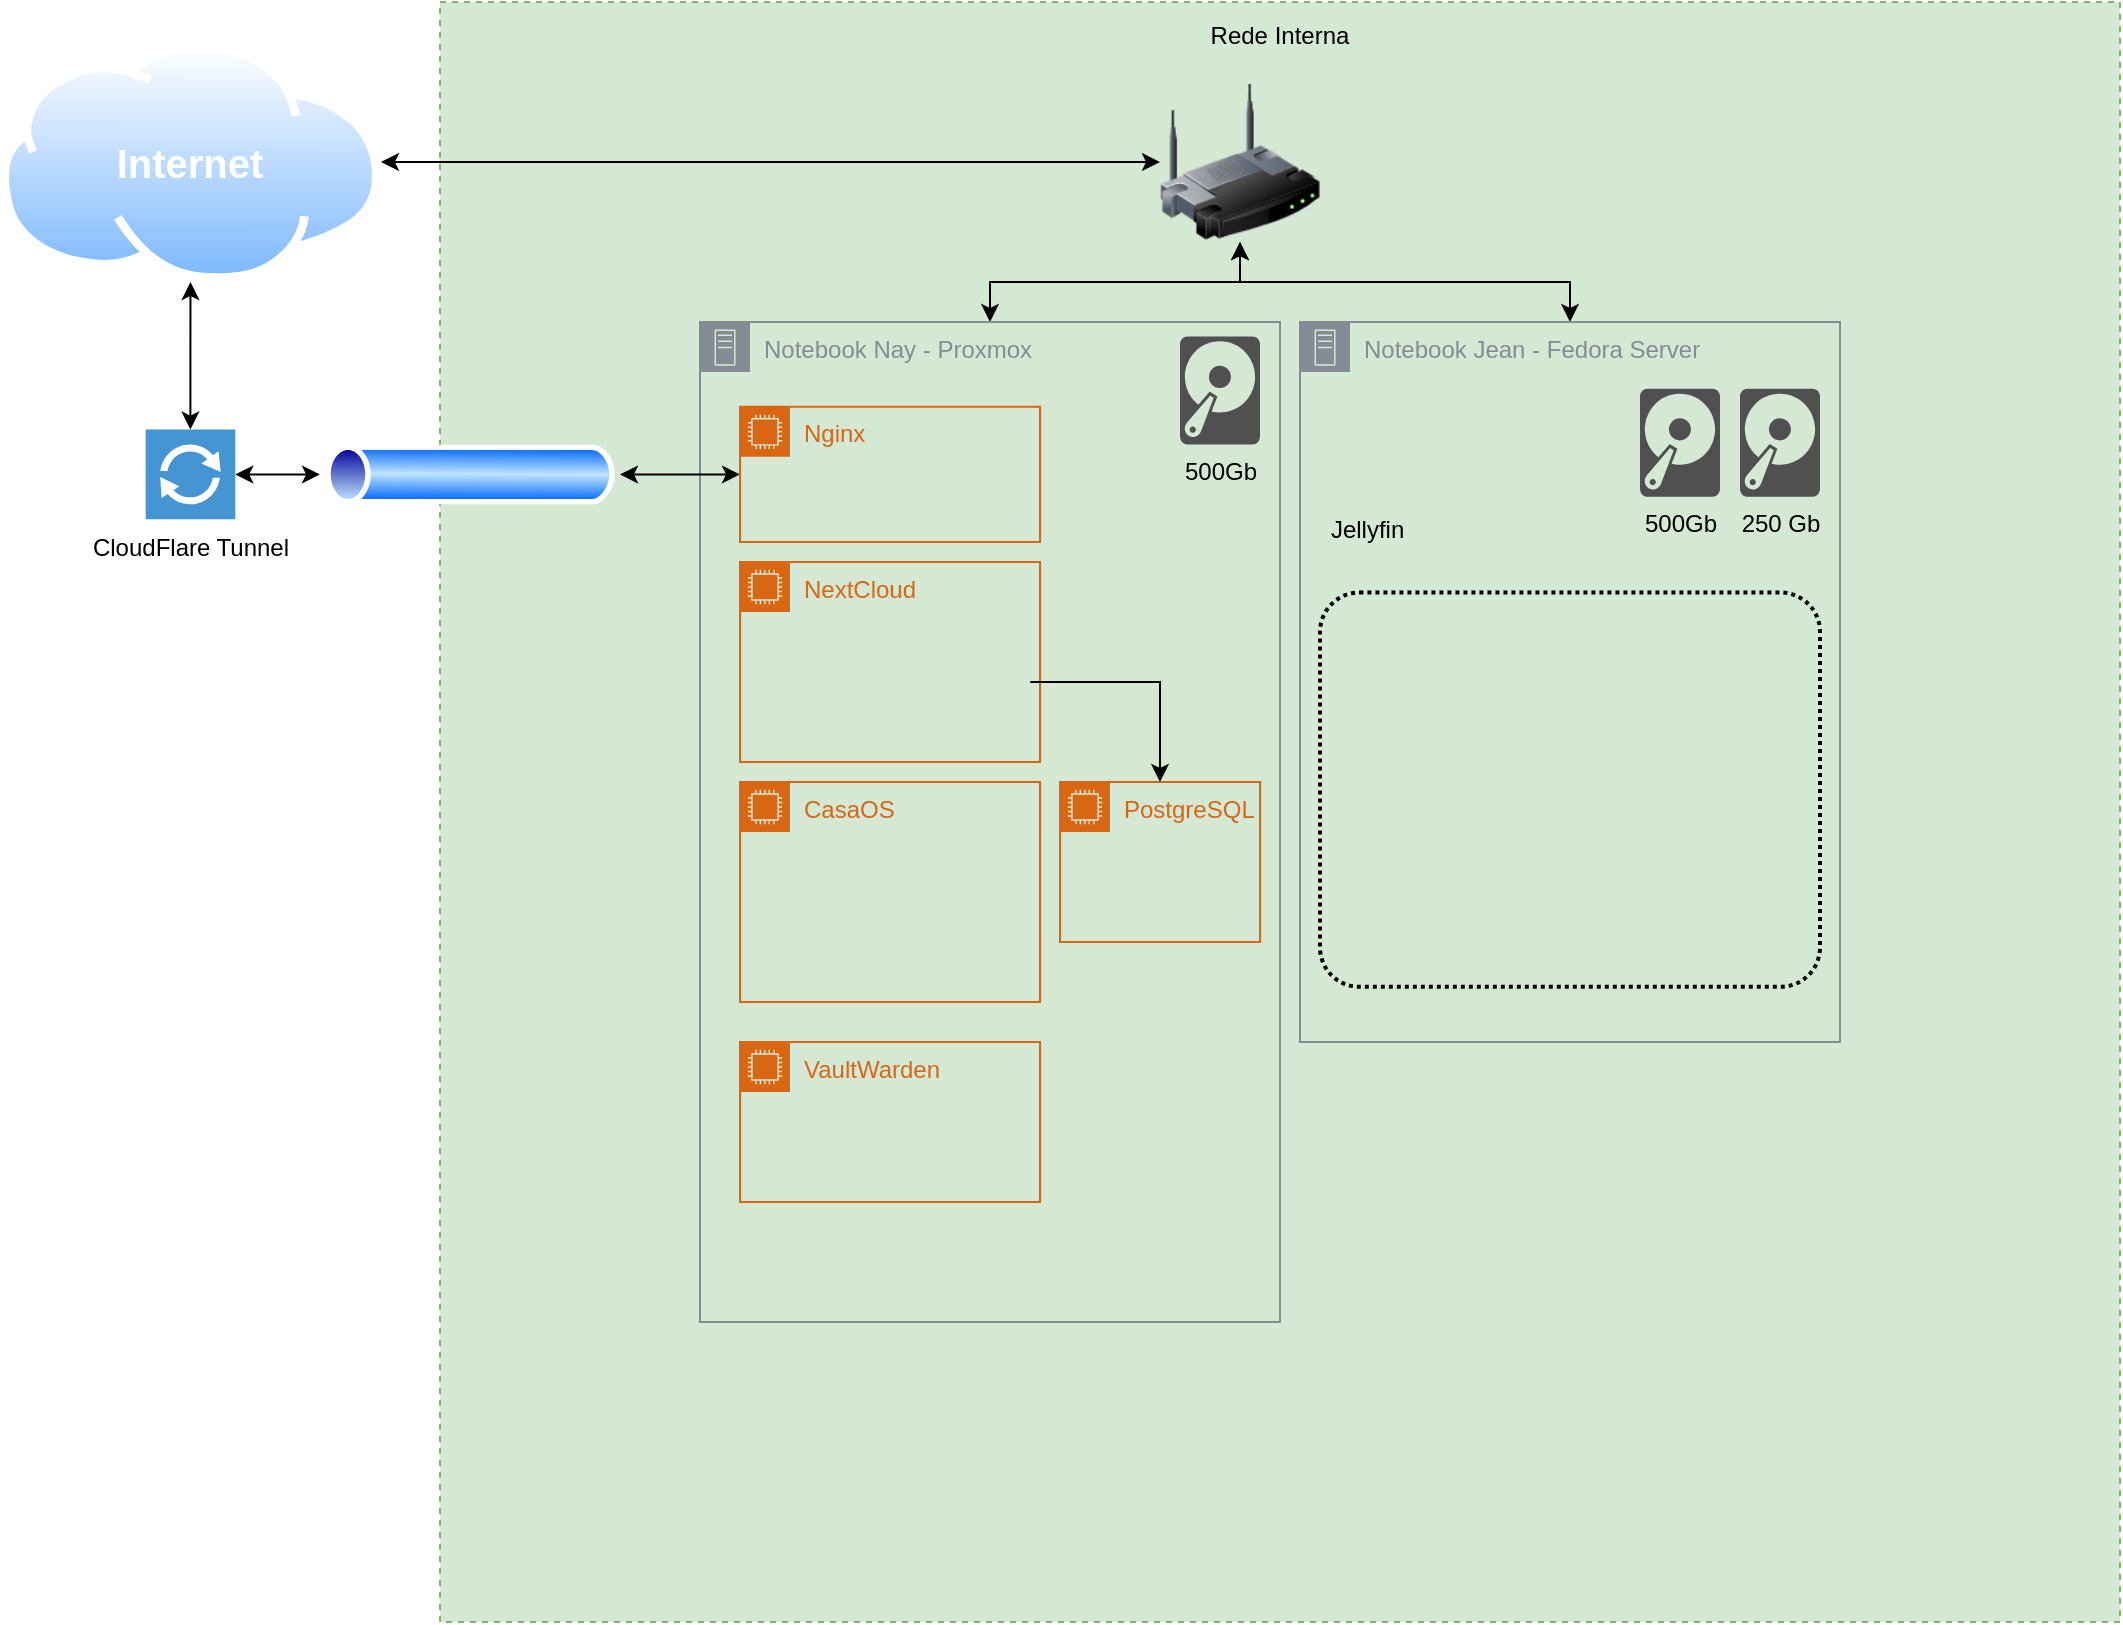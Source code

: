 <mxfile version="24.6.4" type="device">
  <diagram name="Page-1" id="zfBJGtxc6Zfd1PTdIQDz">
    <mxGraphModel dx="1187" dy="660" grid="1" gridSize="10" guides="1" tooltips="1" connect="1" arrows="1" fold="1" page="1" pageScale="1" pageWidth="1100" pageHeight="850" math="0" shadow="0">
      <root>
        <mxCell id="0" />
        <mxCell id="1" parent="0" />
        <mxCell id="TqdNeJ70F_WKeH42LaLh-2" value="Rede Interna" style="outlineConnect=0;html=1;whiteSpace=wrap;fontSize=12;fontStyle=0;strokeColor=#82b366;fillColor=#d5e8d4;verticalAlign=top;align=center;dashed=1;spacingTop=3;movable=0;resizable=0;rotatable=0;deletable=0;editable=0;locked=1;connectable=0;" parent="1" vertex="1">
          <mxGeometry x="230" y="10" width="840" height="810" as="geometry" />
        </mxCell>
        <mxCell id="TqdNeJ70F_WKeH42LaLh-6" value="" style="edgeStyle=orthogonalEdgeStyle;rounded=0;orthogonalLoop=1;jettySize=auto;html=1;startArrow=classic;startFill=1;" parent="1" source="TqdNeJ70F_WKeH42LaLh-4" target="TqdNeJ70F_WKeH42LaLh-3" edge="1">
          <mxGeometry relative="1" as="geometry" />
        </mxCell>
        <mxCell id="TqdNeJ70F_WKeH42LaLh-9" value="" style="edgeStyle=orthogonalEdgeStyle;rounded=0;orthogonalLoop=1;jettySize=auto;html=1;startArrow=classic;startFill=1;" parent="1" source="TqdNeJ70F_WKeH42LaLh-4" target="TqdNeJ70F_WKeH42LaLh-8" edge="1">
          <mxGeometry relative="1" as="geometry" />
        </mxCell>
        <mxCell id="TqdNeJ70F_WKeH42LaLh-4" value="CloudFlare Tunnel" style="pointerEvents=1;shadow=0;dashed=0;html=1;strokeColor=none;fillColor=#4495D1;labelPosition=center;verticalLabelPosition=bottom;verticalAlign=top;align=center;outlineConnect=0;shape=mxgraph.veeam.2d.proxy;" parent="1" vertex="1">
          <mxGeometry x="82.84" y="223.8" width="44.8" height="44.8" as="geometry" />
        </mxCell>
        <mxCell id="TqdNeJ70F_WKeH42LaLh-8" value="" style="image;aspect=fixed;perimeter=ellipsePerimeter;html=1;align=center;shadow=0;dashed=0;spacingTop=3;image=img/lib/active_directory/tunnel.svg;rotation=0;" parent="1" vertex="1">
          <mxGeometry x="170" y="231.2" width="150" height="30" as="geometry" />
        </mxCell>
        <mxCell id="TqdNeJ70F_WKeH42LaLh-11" value="" style="group" parent="1" vertex="1" connectable="0">
          <mxGeometry x="10" y="30" width="190.48" height="120" as="geometry" />
        </mxCell>
        <mxCell id="TqdNeJ70F_WKeH42LaLh-3" value="" style="image;aspect=fixed;perimeter=ellipsePerimeter;html=1;align=center;shadow=0;dashed=0;spacingTop=3;image=img/lib/active_directory/internet_cloud.svg;" parent="TqdNeJ70F_WKeH42LaLh-11" vertex="1">
          <mxGeometry width="190.48" height="120" as="geometry" />
        </mxCell>
        <mxCell id="TqdNeJ70F_WKeH42LaLh-7" value="Internet" style="text;html=1;align=center;verticalAlign=middle;whiteSpace=wrap;rounded=0;labelBackgroundColor=none;labelBorderColor=none;textShadow=0;fontColor=#FFFFFF;fontStyle=1;fontSize=20;" parent="TqdNeJ70F_WKeH42LaLh-11" vertex="1">
          <mxGeometry x="65.24" y="45" width="60" height="30" as="geometry" />
        </mxCell>
        <mxCell id="TqdNeJ70F_WKeH42LaLh-18" value="" style="edgeStyle=orthogonalEdgeStyle;rounded=0;orthogonalLoop=1;jettySize=auto;html=1;startArrow=classic;startFill=1;" parent="1" source="TqdNeJ70F_WKeH42LaLh-12" target="TqdNeJ70F_WKeH42LaLh-13" edge="1">
          <mxGeometry relative="1" as="geometry" />
        </mxCell>
        <mxCell id="TqdNeJ70F_WKeH42LaLh-12" value="Notebook Nay - Proxmox" style="sketch=0;outlineConnect=0;gradientColor=none;html=1;whiteSpace=wrap;fontSize=12;fontStyle=0;shape=mxgraph.aws4.group;grIcon=mxgraph.aws4.group_on_premise;strokeColor=#858B94;fillColor=none;verticalAlign=top;align=left;spacingLeft=30;fontColor=#858B94;dashed=0;movable=0;resizable=0;rotatable=0;deletable=0;editable=0;locked=1;connectable=0;" parent="1" vertex="1">
          <mxGeometry x="360" y="170" width="290" height="500" as="geometry" />
        </mxCell>
        <mxCell id="TqdNeJ70F_WKeH42LaLh-13" value="" style="image;html=1;image=img/lib/clip_art/networking/Wireless_Router_128x128.png" parent="1" vertex="1">
          <mxGeometry x="590" y="50" width="80" height="80" as="geometry" />
        </mxCell>
        <mxCell id="TqdNeJ70F_WKeH42LaLh-14" value="" style="edgeStyle=orthogonalEdgeStyle;rounded=0;orthogonalLoop=1;jettySize=auto;html=1;startArrow=classic;startFill=1;" parent="1" source="TqdNeJ70F_WKeH42LaLh-3" target="TqdNeJ70F_WKeH42LaLh-13" edge="1">
          <mxGeometry relative="1" as="geometry" />
        </mxCell>
        <mxCell id="TqdNeJ70F_WKeH42LaLh-16" value="500Gb" style="sketch=0;pointerEvents=1;shadow=0;dashed=0;html=1;strokeColor=none;fillColor=#505050;labelPosition=center;verticalLabelPosition=bottom;verticalAlign=top;outlineConnect=0;align=center;shape=mxgraph.office.devices.hard_disk;" parent="1" vertex="1">
          <mxGeometry x="600" y="177.2" width="40" height="54" as="geometry" />
        </mxCell>
        <mxCell id="TqdNeJ70F_WKeH42LaLh-21" value="" style="edgeStyle=orthogonalEdgeStyle;rounded=0;orthogonalLoop=1;jettySize=auto;html=1;startArrow=classic;startFill=1;" parent="1" source="TqdNeJ70F_WKeH42LaLh-20" target="TqdNeJ70F_WKeH42LaLh-8" edge="1">
          <mxGeometry relative="1" as="geometry" />
        </mxCell>
        <mxCell id="TqdNeJ70F_WKeH42LaLh-20" value="Nginx" style="points=[[0,0],[0.25,0],[0.5,0],[0.75,0],[1,0],[1,0.25],[1,0.5],[1,0.75],[1,1],[0.75,1],[0.5,1],[0.25,1],[0,1],[0,0.75],[0,0.5],[0,0.25]];outlineConnect=0;gradientColor=none;html=1;whiteSpace=wrap;fontSize=12;fontStyle=0;container=1;pointerEvents=0;collapsible=0;recursiveResize=0;shape=mxgraph.aws4.group;grIcon=mxgraph.aws4.group_ec2_instance_contents;strokeColor=#D86613;fillColor=none;verticalAlign=top;align=left;spacingLeft=30;fontColor=#D86613;dashed=0;" parent="1" vertex="1">
          <mxGeometry x="380" y="212.4" width="150" height="67.6" as="geometry" />
        </mxCell>
        <mxCell id="TqdNeJ70F_WKeH42LaLh-22" value="NextCloud" style="points=[[0,0],[0.25,0],[0.5,0],[0.75,0],[1,0],[1,0.25],[1,0.5],[1,0.75],[1,1],[0.75,1],[0.5,1],[0.25,1],[0,1],[0,0.75],[0,0.5],[0,0.25]];outlineConnect=0;gradientColor=none;html=1;whiteSpace=wrap;fontSize=12;fontStyle=0;container=1;pointerEvents=0;collapsible=0;recursiveResize=0;shape=mxgraph.aws4.group;grIcon=mxgraph.aws4.group_ec2_instance_contents;strokeColor=#D86613;fillColor=none;verticalAlign=top;align=left;spacingLeft=30;fontColor=#D86613;dashed=0;" parent="1" vertex="1">
          <mxGeometry x="380" y="290" width="150" height="100" as="geometry" />
        </mxCell>
        <mxCell id="TqdNeJ70F_WKeH42LaLh-25" value="" style="shape=image;verticalLabelPosition=bottom;labelBackgroundColor=default;verticalAlign=top;aspect=fixed;imageAspect=0;image=https://open.cachefly.net/assets/images/img.png;" parent="TqdNeJ70F_WKeH42LaLh-22" vertex="1">
          <mxGeometry x="5.52" y="32" width="53.59" height="56" as="geometry" />
        </mxCell>
        <mxCell id="TqdNeJ70F_WKeH42LaLh-24" value="" style="shape=image;verticalLabelPosition=bottom;labelBackgroundColor=default;verticalAlign=top;aspect=fixed;imageAspect=0;image=https://user-images.githubusercontent.com/29705727/40315141-75a684e2-5d12-11e8-9732-b9bf680d8595.png;" parent="TqdNeJ70F_WKeH42LaLh-22" vertex="1">
          <mxGeometry x="59.11" y="29.5" width="86.02" height="61" as="geometry" />
        </mxCell>
        <mxCell id="TqdNeJ70F_WKeH42LaLh-27" value="CasaOS" style="points=[[0,0],[0.25,0],[0.5,0],[0.75,0],[1,0],[1,0.25],[1,0.5],[1,0.75],[1,1],[0.75,1],[0.5,1],[0.25,1],[0,1],[0,0.75],[0,0.5],[0,0.25]];outlineConnect=0;gradientColor=none;html=1;whiteSpace=wrap;fontSize=12;fontStyle=0;container=1;pointerEvents=0;collapsible=0;recursiveResize=0;shape=mxgraph.aws4.group;grIcon=mxgraph.aws4.group_ec2_instance_contents;strokeColor=#D86613;fillColor=none;verticalAlign=top;align=left;spacingLeft=30;fontColor=#D86613;dashed=0;" parent="1" vertex="1">
          <mxGeometry x="380" y="400" width="150" height="110" as="geometry" />
        </mxCell>
        <mxCell id="TqdNeJ70F_WKeH42LaLh-28" value="" style="shape=image;verticalLabelPosition=bottom;labelBackgroundColor=default;verticalAlign=top;aspect=fixed;imageAspect=0;image=https://wiki.casaos.io/_assets/casaos_logo_hd.svg;" parent="1" vertex="1">
          <mxGeometry x="380" y="425" width="119.45" height="25" as="geometry" />
        </mxCell>
        <mxCell id="TqdNeJ70F_WKeH42LaLh-29" value="" style="shape=image;verticalLabelPosition=bottom;labelBackgroundColor=default;verticalAlign=top;aspect=fixed;imageAspect=0;image=https://upload.wikimedia.org/wikipedia/commons/thumb/b/bb/Gitea_Logo.svg/2560px-Gitea_Logo.svg.png;" parent="1" vertex="1">
          <mxGeometry x="390" y="460.0" width="60" height="37" as="geometry" />
        </mxCell>
        <mxCell id="TqdNeJ70F_WKeH42LaLh-38" style="edgeStyle=orthogonalEdgeStyle;rounded=0;orthogonalLoop=1;jettySize=auto;html=1;startArrow=classic;startFill=1;" parent="1" source="TqdNeJ70F_WKeH42LaLh-30" target="TqdNeJ70F_WKeH42LaLh-13" edge="1">
          <mxGeometry relative="1" as="geometry" />
        </mxCell>
        <mxCell id="TqdNeJ70F_WKeH42LaLh-30" value="Notebook Jean - Fedora Server" style="sketch=0;outlineConnect=0;gradientColor=none;html=1;whiteSpace=wrap;fontSize=12;fontStyle=0;shape=mxgraph.aws4.group;grIcon=mxgraph.aws4.group_on_premise;strokeColor=#858B94;fillColor=none;verticalAlign=top;align=left;spacingLeft=30;fontColor=#858B94;dashed=0;movable=0;resizable=0;rotatable=0;deletable=0;editable=0;locked=1;connectable=0;" parent="1" vertex="1">
          <mxGeometry x="660" y="170" width="270" height="360" as="geometry" />
        </mxCell>
        <mxCell id="TqdNeJ70F_WKeH42LaLh-35" value="Jellyfin" style="shape=image;verticalLabelPosition=bottom;labelBackgroundColor=none;verticalAlign=top;aspect=fixed;imageAspect=0;image=https://www.openhab.org/logos/jellyfin.png;" parent="1" vertex="1">
          <mxGeometry x="670" y="212.4" width="47.6" height="47.6" as="geometry" />
        </mxCell>
        <mxCell id="TqdNeJ70F_WKeH42LaLh-36" value="&lt;div&gt;250 Gb&lt;/div&gt;" style="sketch=0;pointerEvents=1;shadow=0;dashed=0;html=1;strokeColor=none;fillColor=#505050;labelPosition=center;verticalLabelPosition=bottom;verticalAlign=top;outlineConnect=0;align=center;shape=mxgraph.office.devices.hard_disk;" parent="1" vertex="1">
          <mxGeometry x="880" y="203.4" width="40" height="54" as="geometry" />
        </mxCell>
        <mxCell id="TqdNeJ70F_WKeH42LaLh-40" value="VaultWarden" style="points=[[0,0],[0.25,0],[0.5,0],[0.75,0],[1,0],[1,0.25],[1,0.5],[1,0.75],[1,1],[0.75,1],[0.5,1],[0.25,1],[0,1],[0,0.75],[0,0.5],[0,0.25]];outlineConnect=0;gradientColor=none;html=1;whiteSpace=wrap;fontSize=12;fontStyle=0;container=1;pointerEvents=0;collapsible=0;recursiveResize=0;shape=mxgraph.aws4.group;grIcon=mxgraph.aws4.group_ec2_instance_contents;strokeColor=#D86613;fillColor=none;verticalAlign=top;align=left;spacingLeft=30;fontColor=#D86613;dashed=0;" parent="1" vertex="1">
          <mxGeometry x="380" y="530" width="150" height="80" as="geometry" />
        </mxCell>
        <mxCell id="TqdNeJ70F_WKeH42LaLh-41" value="" style="shape=image;verticalLabelPosition=bottom;labelBackgroundColor=default;verticalAlign=top;aspect=fixed;imageAspect=0;image=https://upload.wikimedia.org/wikipedia/commons/thumb/c/cc/Bitwarden_logo.svg/2560px-Bitwarden_logo.svg.png;" parent="TqdNeJ70F_WKeH42LaLh-40" vertex="1">
          <mxGeometry x="5.52" y="26.38" width="68.96" height="43.62" as="geometry" />
        </mxCell>
        <mxCell id="sDobcCP_mhVMLeJNnlXv-1" value="" style="shape=image;verticalLabelPosition=bottom;labelBackgroundColor=default;verticalAlign=top;aspect=fixed;imageAspect=0;image=https://geekscircuit.com/content/images/2024/03/logo.png;" vertex="1" parent="1">
          <mxGeometry x="390" y="241.35" width="90" height="31.05" as="geometry" />
        </mxCell>
        <mxCell id="sDobcCP_mhVMLeJNnlXv-2" value="PostgreSQL" style="points=[[0,0],[0.25,0],[0.5,0],[0.75,0],[1,0],[1,0.25],[1,0.5],[1,0.75],[1,1],[0.75,1],[0.5,1],[0.25,1],[0,1],[0,0.75],[0,0.5],[0,0.25]];outlineConnect=0;gradientColor=none;html=1;whiteSpace=wrap;fontSize=12;fontStyle=0;container=1;pointerEvents=0;collapsible=0;recursiveResize=0;shape=mxgraph.aws4.group;grIcon=mxgraph.aws4.group_ec2_instance_contents;strokeColor=#D86613;fillColor=none;verticalAlign=top;align=left;spacingLeft=30;fontColor=#D86613;dashed=0;" vertex="1" parent="1">
          <mxGeometry x="540" y="400" width="100" height="80" as="geometry" />
        </mxCell>
        <mxCell id="sDobcCP_mhVMLeJNnlXv-6" value="" style="shape=image;verticalLabelPosition=bottom;labelBackgroundColor=default;verticalAlign=top;aspect=fixed;imageAspect=0;image=https://upload.wikimedia.org/wikipedia/commons/thumb/2/29/Postgresql_elephant.svg/540px-Postgresql_elephant.svg.png;" vertex="1" parent="sDobcCP_mhVMLeJNnlXv-2">
          <mxGeometry x="30.61" y="30" width="38.78" height="40" as="geometry" />
        </mxCell>
        <mxCell id="sDobcCP_mhVMLeJNnlXv-11" style="edgeStyle=orthogonalEdgeStyle;rounded=0;orthogonalLoop=1;jettySize=auto;html=1;exitX=1;exitY=0.5;exitDx=0;exitDy=0;entryX=0.5;entryY=0;entryDx=0;entryDy=0;" edge="1" parent="1" source="TqdNeJ70F_WKeH42LaLh-24" target="sDobcCP_mhVMLeJNnlXv-2">
          <mxGeometry relative="1" as="geometry" />
        </mxCell>
        <mxCell id="sDobcCP_mhVMLeJNnlXv-12" value="500Gb" style="sketch=0;pointerEvents=1;shadow=0;dashed=0;html=1;strokeColor=none;fillColor=#505050;labelPosition=center;verticalLabelPosition=bottom;verticalAlign=top;outlineConnect=0;align=center;shape=mxgraph.office.devices.hard_disk;" vertex="1" parent="1">
          <mxGeometry x="830" y="203.4" width="40" height="54" as="geometry" />
        </mxCell>
        <mxCell id="sDobcCP_mhVMLeJNnlXv-16" value="" style="shape=image;verticalLabelPosition=bottom;labelBackgroundColor=default;verticalAlign=top;aspect=fixed;imageAspect=0;image=https://somebooks.es/wp-content/uploads/2019/03/cockpit-logo-2.png;" vertex="1" parent="1">
          <mxGeometry x="730" y="216.2" width="92.2" height="40" as="geometry" />
        </mxCell>
        <mxCell id="sDobcCP_mhVMLeJNnlXv-18" value="" style="shape=image;verticalLabelPosition=bottom;labelBackgroundColor=default;verticalAlign=top;aspect=fixed;imageAspect=0;image=https://canada1.discourse-cdn.com/free1/uploads/vaultwarden/original/1X/26a1c808c7d5849039d47820eef7889b3415e5ec.png;" vertex="1" parent="1">
          <mxGeometry x="470" y="550" width="55" height="55" as="geometry" />
        </mxCell>
        <mxCell id="TqdNeJ70F_WKeH42LaLh-32" value="" style="shape=image;verticalLabelPosition=bottom;labelBackgroundColor=default;verticalAlign=top;aspect=fixed;imageAspect=0;image=https://raw.githubusercontent.com/containers/common/main/logos/podman-logo-full-vert.png;" parent="1" vertex="1">
          <mxGeometry x="760.77" y="272.4" width="68.459" height="55.753" as="geometry" />
        </mxCell>
        <mxCell id="TqdNeJ70F_WKeH42LaLh-33" value="" style="rounded=1;arcSize=10;dashed=1;fillColor=none;gradientColor=none;dashPattern=1 1;strokeWidth=2;" parent="1" vertex="1">
          <mxGeometry x="670" y="305.26" width="250" height="197.14" as="geometry" />
        </mxCell>
      </root>
    </mxGraphModel>
  </diagram>
</mxfile>
